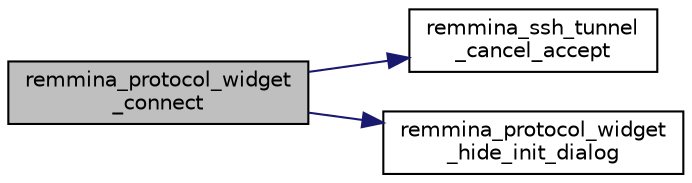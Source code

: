 digraph "remmina_protocol_widget_connect"
{
  edge [fontname="Helvetica",fontsize="10",labelfontname="Helvetica",labelfontsize="10"];
  node [fontname="Helvetica",fontsize="10",shape=record];
  rankdir="LR";
  Node1178 [label="remmina_protocol_widget\l_connect",height=0.2,width=0.4,color="black", fillcolor="grey75", style="filled", fontcolor="black"];
  Node1178 -> Node1179 [color="midnightblue",fontsize="10",style="solid",fontname="Helvetica"];
  Node1179 [label="remmina_ssh_tunnel\l_cancel_accept",height=0.2,width=0.4,color="black", fillcolor="white", style="filled",URL="$remmina__ssh_8c.html#ae9f52b1a3a545acae8c93007e20ec909"];
  Node1178 -> Node1180 [color="midnightblue",fontsize="10",style="solid",fontname="Helvetica"];
  Node1180 [label="remmina_protocol_widget\l_hide_init_dialog",height=0.2,width=0.4,color="black", fillcolor="white", style="filled",URL="$remmina__protocol__widget_8c.html#a62caf5696f67badbc6e4c20f68a3a15e"];
}
